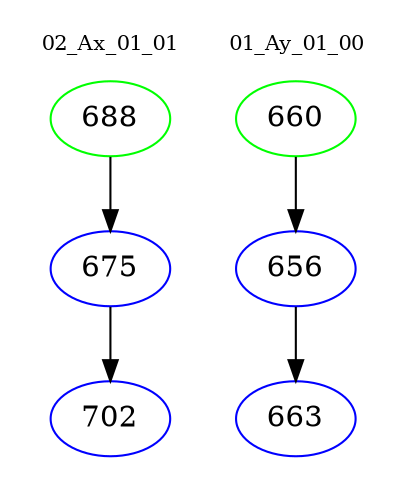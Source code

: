 digraph{
subgraph cluster_0 {
color = white
label = "02_Ax_01_01";
fontsize=10;
T0_688 [label="688", color="green"]
T0_688 -> T0_675 [color="black"]
T0_675 [label="675", color="blue"]
T0_675 -> T0_702 [color="black"]
T0_702 [label="702", color="blue"]
}
subgraph cluster_1 {
color = white
label = "01_Ay_01_00";
fontsize=10;
T1_660 [label="660", color="green"]
T1_660 -> T1_656 [color="black"]
T1_656 [label="656", color="blue"]
T1_656 -> T1_663 [color="black"]
T1_663 [label="663", color="blue"]
}
}
